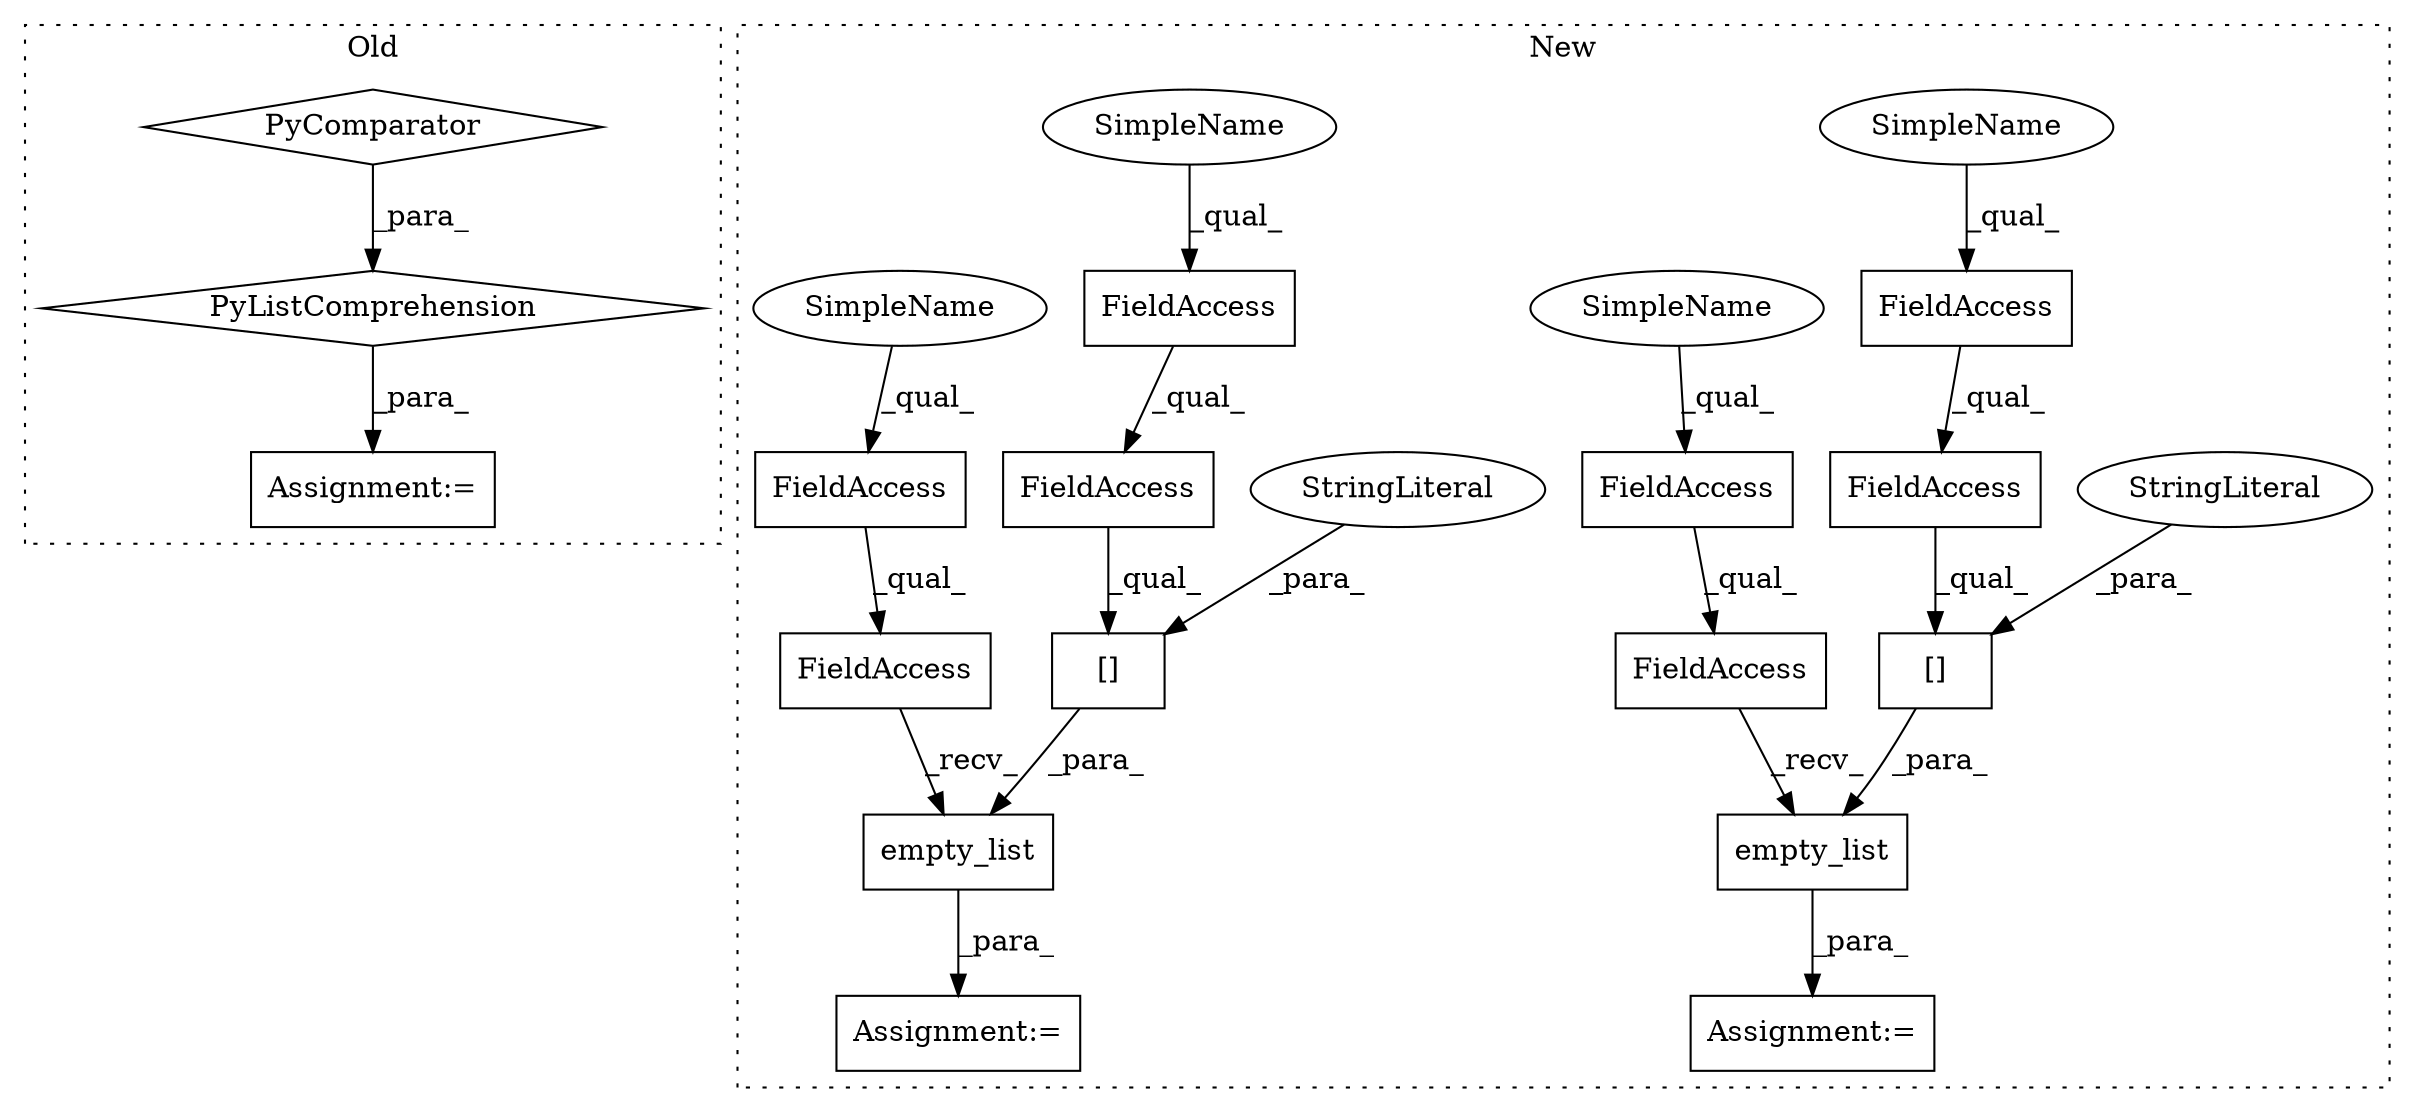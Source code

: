 digraph G {
subgraph cluster0 {
1 [label="PyComparator" a="113" s="17176" l="34" shape="diamond"];
15 [label="Assignment:=" a="7" s="17042" l="1" shape="box"];
19 [label="PyListComprehension" a="109" s="17086" l="132" shape="diamond"];
label = "Old";
style="dotted";
}
subgraph cluster1 {
2 [label="empty_list" a="32" s="17442,17489" l="11,1" shape="box"];
3 [label="[]" a="2" s="17453,17488" l="18,1" shape="box"];
4 [label="FieldAccess" a="22" s="17425" l="16" shape="box"];
5 [label="FieldAccess" a="22" s="17425" l="11" shape="box"];
6 [label="StringLiteral" a="45" s="17471" l="17" shape="ellipse"];
7 [label="FieldAccess" a="22" s="17537" l="11" shape="box"];
8 [label="FieldAccess" a="22" s="17453" l="17" shape="box"];
9 [label="FieldAccess" a="22" s="17537" l="17" shape="box"];
10 [label="[]" a="2" s="17537,17572" l="18,1" shape="box"];
11 [label="empty_list" a="32" s="17526,17573" l="11,1" shape="box"];
12 [label="FieldAccess" a="22" s="17509" l="16" shape="box"];
13 [label="FieldAccess" a="22" s="17453" l="11" shape="box"];
14 [label="FieldAccess" a="22" s="17509" l="11" shape="box"];
16 [label="Assignment:=" a="7" s="17508" l="1" shape="box"];
17 [label="Assignment:=" a="7" s="17424" l="1" shape="box"];
18 [label="StringLiteral" a="45" s="17555" l="17" shape="ellipse"];
20 [label="SimpleName" a="42" s="17509" l="5" shape="ellipse"];
21 [label="SimpleName" a="42" s="17453" l="5" shape="ellipse"];
22 [label="SimpleName" a="42" s="17425" l="5" shape="ellipse"];
23 [label="SimpleName" a="42" s="17537" l="5" shape="ellipse"];
label = "New";
style="dotted";
}
1 -> 19 [label="_para_"];
2 -> 17 [label="_para_"];
3 -> 2 [label="_para_"];
4 -> 2 [label="_recv_"];
5 -> 4 [label="_qual_"];
6 -> 3 [label="_para_"];
7 -> 9 [label="_qual_"];
8 -> 3 [label="_qual_"];
9 -> 10 [label="_qual_"];
10 -> 11 [label="_para_"];
11 -> 16 [label="_para_"];
12 -> 11 [label="_recv_"];
13 -> 8 [label="_qual_"];
14 -> 12 [label="_qual_"];
18 -> 10 [label="_para_"];
19 -> 15 [label="_para_"];
20 -> 14 [label="_qual_"];
21 -> 13 [label="_qual_"];
22 -> 5 [label="_qual_"];
23 -> 7 [label="_qual_"];
}